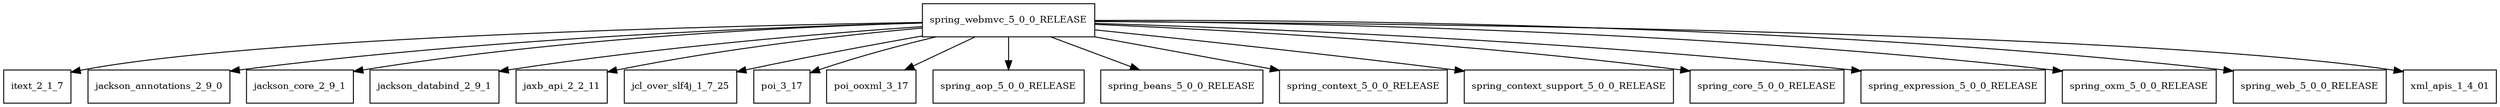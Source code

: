 digraph spring_webmvc_5_0_0_RELEASE_dependencies {
  node [shape = box, fontsize=10.0];
  spring_webmvc_5_0_0_RELEASE -> itext_2_1_7;
  spring_webmvc_5_0_0_RELEASE -> jackson_annotations_2_9_0;
  spring_webmvc_5_0_0_RELEASE -> jackson_core_2_9_1;
  spring_webmvc_5_0_0_RELEASE -> jackson_databind_2_9_1;
  spring_webmvc_5_0_0_RELEASE -> jaxb_api_2_2_11;
  spring_webmvc_5_0_0_RELEASE -> jcl_over_slf4j_1_7_25;
  spring_webmvc_5_0_0_RELEASE -> poi_3_17;
  spring_webmvc_5_0_0_RELEASE -> poi_ooxml_3_17;
  spring_webmvc_5_0_0_RELEASE -> spring_aop_5_0_0_RELEASE;
  spring_webmvc_5_0_0_RELEASE -> spring_beans_5_0_0_RELEASE;
  spring_webmvc_5_0_0_RELEASE -> spring_context_5_0_0_RELEASE;
  spring_webmvc_5_0_0_RELEASE -> spring_context_support_5_0_0_RELEASE;
  spring_webmvc_5_0_0_RELEASE -> spring_core_5_0_0_RELEASE;
  spring_webmvc_5_0_0_RELEASE -> spring_expression_5_0_0_RELEASE;
  spring_webmvc_5_0_0_RELEASE -> spring_oxm_5_0_0_RELEASE;
  spring_webmvc_5_0_0_RELEASE -> spring_web_5_0_0_RELEASE;
  spring_webmvc_5_0_0_RELEASE -> xml_apis_1_4_01;
}
